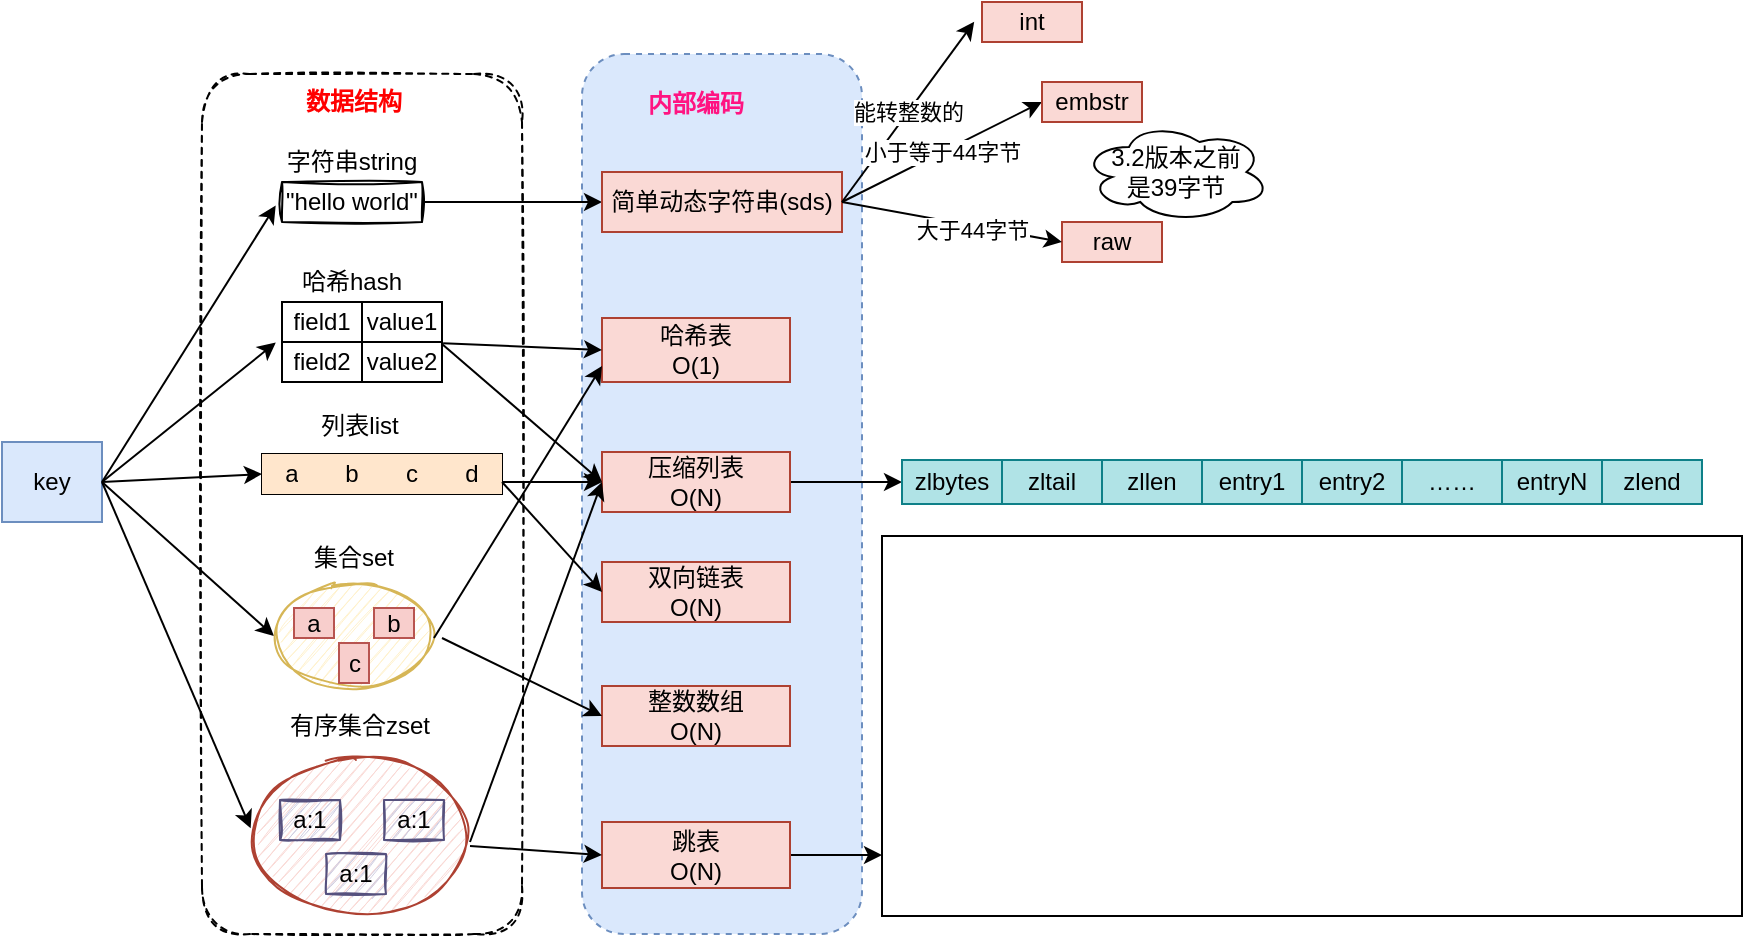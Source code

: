 <mxfile version="16.2.1" type="github">
  <diagram id="JArlyNFfzbbGBdshlCtq" name="第 1 页">
    <mxGraphModel dx="1185" dy="643" grid="1" gridSize="10" guides="1" tooltips="1" connect="1" arrows="1" fold="1" page="0" pageScale="1" pageWidth="827" pageHeight="1169" math="0" shadow="0">
      <root>
        <mxCell id="0" />
        <mxCell id="1" parent="0" />
        <mxCell id="MHJmV0SKcmVqqXW4cqxN-1" value="" style="rounded=1;whiteSpace=wrap;html=1;dashed=1;fillColor=#dae8fc;strokeColor=#6c8ebf;" vertex="1" parent="1">
          <mxGeometry x="300" y="46" width="140" height="440" as="geometry" />
        </mxCell>
        <mxCell id="4HtywXxIrrCP3sspHy2d-1" value="key" style="rounded=0;whiteSpace=wrap;html=1;fillColor=#dae8fc;strokeColor=#6c8ebf;" parent="1" vertex="1">
          <mxGeometry x="10" y="240" width="50" height="40" as="geometry" />
        </mxCell>
        <mxCell id="4HtywXxIrrCP3sspHy2d-3" value="" style="rounded=1;whiteSpace=wrap;html=1;dashed=1;sketch=1;" parent="1" vertex="1">
          <mxGeometry x="110" y="56" width="160" height="430" as="geometry" />
        </mxCell>
        <mxCell id="4HtywXxIrrCP3sspHy2d-5" value="字符串string" style="text;html=1;strokeColor=none;fillColor=none;align=center;verticalAlign=middle;whiteSpace=wrap;rounded=0;dashed=1;sketch=1;" parent="1" vertex="1">
          <mxGeometry x="150" y="90" width="70" height="20" as="geometry" />
        </mxCell>
        <mxCell id="4HtywXxIrrCP3sspHy2d-6" value="&quot;hello world&quot;" style="rounded=0;whiteSpace=wrap;html=1;sketch=1;" parent="1" vertex="1">
          <mxGeometry x="150" y="110" width="70" height="20" as="geometry" />
        </mxCell>
        <mxCell id="4HtywXxIrrCP3sspHy2d-7" value="哈希hash" style="text;html=1;strokeColor=none;fillColor=none;align=center;verticalAlign=middle;whiteSpace=wrap;rounded=0;dashed=1;sketch=1;" parent="1" vertex="1">
          <mxGeometry x="150" y="150" width="70" height="20" as="geometry" />
        </mxCell>
        <mxCell id="4HtywXxIrrCP3sspHy2d-9" value="" style="shape=table;html=1;whiteSpace=wrap;startSize=0;container=1;collapsible=0;childLayout=tableLayout;" parent="1" vertex="1">
          <mxGeometry x="150" y="170" width="80" height="40" as="geometry" />
        </mxCell>
        <mxCell id="4HtywXxIrrCP3sspHy2d-10" value="" style="shape=partialRectangle;html=1;whiteSpace=wrap;collapsible=0;dropTarget=0;pointerEvents=0;fillColor=none;top=0;left=0;bottom=0;right=0;points=[[0,0.5],[1,0.5]];portConstraint=eastwest;" parent="4HtywXxIrrCP3sspHy2d-9" vertex="1">
          <mxGeometry width="80" height="20" as="geometry" />
        </mxCell>
        <mxCell id="4HtywXxIrrCP3sspHy2d-11" value="field1" style="shape=partialRectangle;html=1;whiteSpace=wrap;connectable=0;overflow=hidden;fillColor=none;top=0;left=0;bottom=0;right=0;" parent="4HtywXxIrrCP3sspHy2d-10" vertex="1">
          <mxGeometry width="40" height="20" as="geometry" />
        </mxCell>
        <mxCell id="4HtywXxIrrCP3sspHy2d-12" value="value1" style="shape=partialRectangle;html=1;whiteSpace=wrap;connectable=0;overflow=hidden;fillColor=none;top=0;left=0;bottom=0;right=0;" parent="4HtywXxIrrCP3sspHy2d-10" vertex="1">
          <mxGeometry x="40" width="40" height="20" as="geometry" />
        </mxCell>
        <mxCell id="4HtywXxIrrCP3sspHy2d-13" value="" style="shape=partialRectangle;html=1;whiteSpace=wrap;collapsible=0;dropTarget=0;pointerEvents=0;fillColor=none;top=0;left=0;bottom=0;right=0;points=[[0,0.5],[1,0.5]];portConstraint=eastwest;" parent="4HtywXxIrrCP3sspHy2d-9" vertex="1">
          <mxGeometry y="20" width="80" height="20" as="geometry" />
        </mxCell>
        <mxCell id="4HtywXxIrrCP3sspHy2d-14" value="field2" style="shape=partialRectangle;html=1;whiteSpace=wrap;connectable=0;overflow=hidden;fillColor=none;top=0;left=0;bottom=0;right=0;" parent="4HtywXxIrrCP3sspHy2d-13" vertex="1">
          <mxGeometry width="40" height="20" as="geometry" />
        </mxCell>
        <mxCell id="4HtywXxIrrCP3sspHy2d-15" value="value2" style="shape=partialRectangle;html=1;whiteSpace=wrap;connectable=0;overflow=hidden;fillColor=none;top=0;left=0;bottom=0;right=0;" parent="4HtywXxIrrCP3sspHy2d-13" vertex="1">
          <mxGeometry x="40" width="40" height="20" as="geometry" />
        </mxCell>
        <mxCell id="4HtywXxIrrCP3sspHy2d-44" value="&lt;font color=&quot;#ff0000&quot;&gt;&lt;b&gt;数据结构&lt;/b&gt;&lt;/font&gt;" style="text;html=1;strokeColor=none;fillColor=none;align=center;verticalAlign=middle;whiteSpace=wrap;rounded=0;sketch=1;" parent="1" vertex="1">
          <mxGeometry x="151" y="60" width="70" height="20" as="geometry" />
        </mxCell>
        <mxCell id="4HtywXxIrrCP3sspHy2d-45" value="" style="endArrow=classic;html=1;entryX=-0.045;entryY=0.586;entryDx=0;entryDy=0;entryPerimeter=0;" parent="1" target="4HtywXxIrrCP3sspHy2d-6" edge="1">
          <mxGeometry width="50" height="50" relative="1" as="geometry">
            <mxPoint x="60" y="260" as="sourcePoint" />
            <mxPoint x="110" y="200" as="targetPoint" />
          </mxGeometry>
        </mxCell>
        <mxCell id="4HtywXxIrrCP3sspHy2d-46" value="" style="endArrow=classic;html=1;entryX=-0.039;entryY=0.014;entryDx=0;entryDy=0;entryPerimeter=0;exitX=1;exitY=0.5;exitDx=0;exitDy=0;" parent="1" source="4HtywXxIrrCP3sspHy2d-1" target="4HtywXxIrrCP3sspHy2d-13" edge="1">
          <mxGeometry width="50" height="50" relative="1" as="geometry">
            <mxPoint x="60" y="250" as="sourcePoint" />
            <mxPoint x="110" y="200" as="targetPoint" />
          </mxGeometry>
        </mxCell>
        <mxCell id="4HtywXxIrrCP3sspHy2d-47" value="" style="endArrow=classic;html=1;exitX=1;exitY=0.5;exitDx=0;exitDy=0;entryX=0;entryY=0.5;entryDx=0;entryDy=0;" parent="1" source="4HtywXxIrrCP3sspHy2d-6" target="4HtywXxIrrCP3sspHy2d-54" edge="1">
          <mxGeometry width="50" height="50" relative="1" as="geometry">
            <mxPoint x="420" y="390" as="sourcePoint" />
            <mxPoint x="470" y="340" as="targetPoint" />
          </mxGeometry>
        </mxCell>
        <mxCell id="4HtywXxIrrCP3sspHy2d-48" value="" style="endArrow=classic;html=1;entryX=0;entryY=0.5;entryDx=0;entryDy=0;" parent="1" target="4HtywXxIrrCP3sspHy2d-26" edge="1">
          <mxGeometry width="50" height="50" relative="1" as="geometry">
            <mxPoint x="60" y="260" as="sourcePoint" />
            <mxPoint x="100" y="280" as="targetPoint" />
          </mxGeometry>
        </mxCell>
        <mxCell id="4HtywXxIrrCP3sspHy2d-49" value="" style="endArrow=classic;html=1;entryX=0.003;entryY=0.452;entryDx=0;entryDy=0;entryPerimeter=0;" parent="1" target="4HtywXxIrrCP3sspHy2d-33" edge="1">
          <mxGeometry width="50" height="50" relative="1" as="geometry">
            <mxPoint x="60" y="260" as="sourcePoint" />
            <mxPoint x="80" y="300" as="targetPoint" />
          </mxGeometry>
        </mxCell>
        <mxCell id="4HtywXxIrrCP3sspHy2d-50" value="" style="endArrow=classic;html=1;entryX=0;entryY=0.5;entryDx=0;entryDy=0;exitX=1;exitY=0.5;exitDx=0;exitDy=0;" parent="1" source="4HtywXxIrrCP3sspHy2d-1" target="4HtywXxIrrCP3sspHy2d-21" edge="1">
          <mxGeometry width="50" height="50" relative="1" as="geometry">
            <mxPoint x="60" y="250" as="sourcePoint" />
            <mxPoint x="110" y="200" as="targetPoint" />
          </mxGeometry>
        </mxCell>
        <mxCell id="4HtywXxIrrCP3sspHy2d-51" value="" style="group;sketch=0;" parent="1" vertex="1" connectable="0">
          <mxGeometry x="146" y="288" width="80" height="74" as="geometry" />
        </mxCell>
        <mxCell id="4HtywXxIrrCP3sspHy2d-17" value="集合set" style="text;html=1;strokeColor=none;fillColor=none;align=center;verticalAlign=middle;whiteSpace=wrap;rounded=0;dashed=1;sketch=1;" parent="4HtywXxIrrCP3sspHy2d-51" vertex="1">
          <mxGeometry x="5" width="70" height="20" as="geometry" />
        </mxCell>
        <mxCell id="4HtywXxIrrCP3sspHy2d-34" value="" style="group" parent="4HtywXxIrrCP3sspHy2d-51" vertex="1" connectable="0">
          <mxGeometry y="24" width="80" height="50" as="geometry" />
        </mxCell>
        <mxCell id="4HtywXxIrrCP3sspHy2d-26" value="" style="ellipse;whiteSpace=wrap;html=1;rounded=1;sketch=1;fillColor=#fff2cc;strokeColor=#d6b656;fillStyle=auto;" parent="4HtywXxIrrCP3sspHy2d-34" vertex="1">
          <mxGeometry width="80" height="50" as="geometry" />
        </mxCell>
        <mxCell id="4HtywXxIrrCP3sspHy2d-27" value="a" style="rounded=0;whiteSpace=wrap;html=1;sketch=0;fillColor=#f8cecc;strokeColor=#b85450;" parent="4HtywXxIrrCP3sspHy2d-34" vertex="1">
          <mxGeometry x="10" y="11" width="20" height="15" as="geometry" />
        </mxCell>
        <mxCell id="4HtywXxIrrCP3sspHy2d-28" value="b" style="rounded=0;whiteSpace=wrap;html=1;sketch=0;fillColor=#f8cecc;strokeColor=#b85450;" parent="4HtywXxIrrCP3sspHy2d-34" vertex="1">
          <mxGeometry x="50" y="11" width="20" height="15" as="geometry" />
        </mxCell>
        <mxCell id="4HtywXxIrrCP3sspHy2d-30" value="c" style="rounded=0;whiteSpace=wrap;html=1;sketch=0;fillColor=#f8cecc;strokeColor=#b85450;direction=south;" parent="4HtywXxIrrCP3sspHy2d-34" vertex="1">
          <mxGeometry x="32.5" y="28.5" width="15" height="20" as="geometry" />
        </mxCell>
        <mxCell id="4HtywXxIrrCP3sspHy2d-52" value="" style="group" parent="1" vertex="1" connectable="0">
          <mxGeometry x="134" y="372" width="110" height="105" as="geometry" />
        </mxCell>
        <mxCell id="4HtywXxIrrCP3sspHy2d-19" value="有序集合zset" style="text;html=1;strokeColor=none;fillColor=none;align=center;verticalAlign=middle;whiteSpace=wrap;rounded=0;dashed=1;sketch=1;" parent="4HtywXxIrrCP3sspHy2d-52" vertex="1">
          <mxGeometry x="15" width="80" height="20" as="geometry" />
        </mxCell>
        <mxCell id="4HtywXxIrrCP3sspHy2d-42" value="" style="group" parent="4HtywXxIrrCP3sspHy2d-52" vertex="1" connectable="0">
          <mxGeometry y="25" width="110" height="80" as="geometry" />
        </mxCell>
        <mxCell id="4HtywXxIrrCP3sspHy2d-33" value="" style="ellipse;whiteSpace=wrap;html=1;rounded=1;sketch=1;fillColor=#fad9d5;strokeColor=#ae4132;" parent="4HtywXxIrrCP3sspHy2d-42" vertex="1">
          <mxGeometry width="110" height="80" as="geometry" />
        </mxCell>
        <mxCell id="4HtywXxIrrCP3sspHy2d-37" value="a:1" style="rounded=0;whiteSpace=wrap;html=1;sketch=1;fillColor=#d0cee2;strokeColor=#56517e;" parent="4HtywXxIrrCP3sspHy2d-42" vertex="1">
          <mxGeometry x="38" y="49" width="30" height="20" as="geometry" />
        </mxCell>
        <mxCell id="4HtywXxIrrCP3sspHy2d-38" value="a:1" style="rounded=0;whiteSpace=wrap;html=1;sketch=1;fillColor=#d0cee2;strokeColor=#56517e;" parent="4HtywXxIrrCP3sspHy2d-42" vertex="1">
          <mxGeometry x="15" y="22" width="30" height="20" as="geometry" />
        </mxCell>
        <mxCell id="4HtywXxIrrCP3sspHy2d-39" value="a:1" style="rounded=0;whiteSpace=wrap;html=1;sketch=1;fillColor=#d0cee2;strokeColor=#56517e;" parent="4HtywXxIrrCP3sspHy2d-42" vertex="1">
          <mxGeometry x="67" y="22" width="30" height="20" as="geometry" />
        </mxCell>
        <mxCell id="4HtywXxIrrCP3sspHy2d-53" value="" style="group" parent="1" vertex="1" connectable="0">
          <mxGeometry x="140" y="222" width="120" height="44" as="geometry" />
        </mxCell>
        <mxCell id="4HtywXxIrrCP3sspHy2d-16" value="列表list" style="text;html=1;strokeColor=none;fillColor=none;align=center;verticalAlign=middle;whiteSpace=wrap;rounded=0;sketch=1;" parent="4HtywXxIrrCP3sspHy2d-53" vertex="1">
          <mxGeometry x="14" width="70" height="20" as="geometry" />
        </mxCell>
        <mxCell id="4HtywXxIrrCP3sspHy2d-20" value="" style="shape=table;html=1;whiteSpace=wrap;startSize=0;container=1;collapsible=0;childLayout=tableLayout;" parent="4HtywXxIrrCP3sspHy2d-53" vertex="1">
          <mxGeometry y="24" width="120" height="20" as="geometry" />
        </mxCell>
        <mxCell id="4HtywXxIrrCP3sspHy2d-21" value="" style="shape=partialRectangle;html=1;whiteSpace=wrap;collapsible=0;dropTarget=0;pointerEvents=0;fillColor=none;top=0;left=0;bottom=0;right=0;points=[[0,0.5],[1,0.5]];portConstraint=eastwest;" parent="4HtywXxIrrCP3sspHy2d-20" vertex="1">
          <mxGeometry width="120" height="20" as="geometry" />
        </mxCell>
        <mxCell id="4HtywXxIrrCP3sspHy2d-22" value="a" style="shape=partialRectangle;html=1;whiteSpace=wrap;connectable=0;overflow=hidden;fillColor=#ffe6cc;top=0;left=0;bottom=0;right=0;strokeColor=#d79b00;" parent="4HtywXxIrrCP3sspHy2d-21" vertex="1">
          <mxGeometry width="30" height="20" as="geometry" />
        </mxCell>
        <mxCell id="4HtywXxIrrCP3sspHy2d-23" value="b" style="shape=partialRectangle;html=1;whiteSpace=wrap;connectable=0;overflow=hidden;fillColor=#ffe6cc;top=0;left=0;bottom=0;right=0;strokeColor=#d79b00;" parent="4HtywXxIrrCP3sspHy2d-21" vertex="1">
          <mxGeometry x="30" width="30" height="20" as="geometry" />
        </mxCell>
        <mxCell id="4HtywXxIrrCP3sspHy2d-24" value="c" style="shape=partialRectangle;html=1;whiteSpace=wrap;connectable=0;overflow=hidden;fillColor=#ffe6cc;top=0;left=0;bottom=0;right=0;strokeColor=#d79b00;" parent="4HtywXxIrrCP3sspHy2d-21" vertex="1">
          <mxGeometry x="60" width="30" height="20" as="geometry" />
        </mxCell>
        <mxCell id="4HtywXxIrrCP3sspHy2d-25" value="d" style="shape=partialRectangle;html=1;whiteSpace=wrap;connectable=0;overflow=hidden;fillColor=#ffe6cc;top=0;left=0;bottom=0;right=0;strokeColor=#d79b00;" parent="4HtywXxIrrCP3sspHy2d-21" vertex="1">
          <mxGeometry x="90" width="30" height="20" as="geometry" />
        </mxCell>
        <mxCell id="4HtywXxIrrCP3sspHy2d-54" value="简单动态字符串(sds)" style="rounded=0;whiteSpace=wrap;html=1;sketch=0;fillColor=#fad9d5;strokeColor=#ae4132;" parent="1" vertex="1">
          <mxGeometry x="310" y="105" width="120" height="30" as="geometry" />
        </mxCell>
        <mxCell id="4HtywXxIrrCP3sspHy2d-55" value="能转整数的" style="endArrow=classic;html=1;entryX=-0.078;entryY=0.495;entryDx=0;entryDy=0;entryPerimeter=0;" parent="1" target="4HtywXxIrrCP3sspHy2d-60" edge="1">
          <mxGeometry width="50" height="50" relative="1" as="geometry">
            <mxPoint x="430" y="120" as="sourcePoint" />
            <mxPoint x="500" y="60" as="targetPoint" />
          </mxGeometry>
        </mxCell>
        <mxCell id="4HtywXxIrrCP3sspHy2d-57" value="小于等于44字节" style="endArrow=classic;html=1;entryX=0;entryY=0.5;entryDx=0;entryDy=0;" parent="1" target="4HtywXxIrrCP3sspHy2d-59" edge="1">
          <mxGeometry width="50" height="50" relative="1" as="geometry">
            <mxPoint x="430" y="120" as="sourcePoint" />
            <mxPoint x="530" y="110" as="targetPoint" />
          </mxGeometry>
        </mxCell>
        <mxCell id="4HtywXxIrrCP3sspHy2d-58" value="raw" style="rounded=0;whiteSpace=wrap;html=1;sketch=0;fillColor=#fad9d5;strokeColor=#ae4132;align=center;" parent="1" vertex="1">
          <mxGeometry x="540" y="130" width="50" height="20" as="geometry" />
        </mxCell>
        <mxCell id="4HtywXxIrrCP3sspHy2d-59" value="embstr" style="rounded=0;whiteSpace=wrap;html=1;sketch=0;fillColor=#fad9d5;strokeColor=#ae4132;align=center;" parent="1" vertex="1">
          <mxGeometry x="530" y="60" width="50" height="20" as="geometry" />
        </mxCell>
        <mxCell id="4HtywXxIrrCP3sspHy2d-60" value="int" style="rounded=0;whiteSpace=wrap;html=1;sketch=0;fillColor=#fad9d5;strokeColor=#ae4132;align=center;" parent="1" vertex="1">
          <mxGeometry x="500" y="20" width="50" height="20" as="geometry" />
        </mxCell>
        <mxCell id="4HtywXxIrrCP3sspHy2d-62" value="3.2版本之前&lt;br&gt;是39字节" style="ellipse;shape=cloud;whiteSpace=wrap;html=1;rounded=1;sketch=0;" parent="1" vertex="1">
          <mxGeometry x="550" y="80" width="94" height="50" as="geometry" />
        </mxCell>
        <mxCell id="4HtywXxIrrCP3sspHy2d-64" value="哈希表&lt;br&gt;O(1)" style="rounded=0;whiteSpace=wrap;html=1;sketch=0;fillColor=#fad9d5;strokeColor=#ae4132;" parent="1" vertex="1">
          <mxGeometry x="310" y="178" width="94" height="32" as="geometry" />
        </mxCell>
        <mxCell id="4HtywXxIrrCP3sspHy2d-86" style="edgeStyle=orthogonalEdgeStyle;rounded=0;orthogonalLoop=1;jettySize=auto;html=1;" parent="1" source="4HtywXxIrrCP3sspHy2d-65" target="4HtywXxIrrCP3sspHy2d-73" edge="1">
          <mxGeometry relative="1" as="geometry" />
        </mxCell>
        <mxCell id="4HtywXxIrrCP3sspHy2d-65" value="压缩列表&lt;br&gt;O(N)" style="rounded=0;whiteSpace=wrap;html=1;sketch=0;fillColor=#fad9d5;strokeColor=#ae4132;" parent="1" vertex="1">
          <mxGeometry x="310" y="245" width="94" height="30" as="geometry" />
        </mxCell>
        <mxCell id="4HtywXxIrrCP3sspHy2d-66" value="双向链表&lt;br&gt;O(N)" style="rounded=0;whiteSpace=wrap;html=1;sketch=0;fillColor=#fad9d5;strokeColor=#ae4132;" parent="1" vertex="1">
          <mxGeometry x="310" y="300" width="94" height="30" as="geometry" />
        </mxCell>
        <mxCell id="4HtywXxIrrCP3sspHy2d-67" value="整数数组&lt;br&gt;O(N)" style="rounded=0;whiteSpace=wrap;html=1;sketch=0;fillColor=#fad9d5;strokeColor=#ae4132;" parent="1" vertex="1">
          <mxGeometry x="310" y="362" width="94" height="30" as="geometry" />
        </mxCell>
        <mxCell id="4HtywXxIrrCP3sspHy2d-96" style="edgeStyle=orthogonalEdgeStyle;rounded=0;orthogonalLoop=1;jettySize=auto;html=1;" parent="1" source="4HtywXxIrrCP3sspHy2d-68" target="4HtywXxIrrCP3sspHy2d-97" edge="1">
          <mxGeometry relative="1" as="geometry">
            <mxPoint x="460" y="380.0" as="targetPoint" />
            <Array as="points">
              <mxPoint x="450" y="447" />
              <mxPoint x="450" y="400" />
            </Array>
          </mxGeometry>
        </mxCell>
        <mxCell id="4HtywXxIrrCP3sspHy2d-68" value="跳表&lt;br&gt;O(N)" style="rounded=0;whiteSpace=wrap;html=1;sketch=0;fillColor=#fad9d5;strokeColor=#ae4132;" parent="1" vertex="1">
          <mxGeometry x="310" y="430" width="94" height="33" as="geometry" />
        </mxCell>
        <mxCell id="4HtywXxIrrCP3sspHy2d-69" value="" style="endArrow=classic;html=1;exitX=1;exitY=0.5;exitDx=0;exitDy=0;entryX=0;entryY=0.5;entryDx=0;entryDy=0;" parent="1" source="4HtywXxIrrCP3sspHy2d-54" target="4HtywXxIrrCP3sspHy2d-58" edge="1">
          <mxGeometry width="50" height="50" relative="1" as="geometry">
            <mxPoint x="490" y="220" as="sourcePoint" />
            <mxPoint x="540" y="170" as="targetPoint" />
          </mxGeometry>
        </mxCell>
        <mxCell id="4HtywXxIrrCP3sspHy2d-70" value="大于44字节" style="edgeLabel;html=1;align=center;verticalAlign=middle;resizable=0;points=[];" parent="4HtywXxIrrCP3sspHy2d-69" vertex="1" connectable="0">
          <mxGeometry x="0.193" y="-2" relative="1" as="geometry">
            <mxPoint as="offset" />
          </mxGeometry>
        </mxCell>
        <mxCell id="4HtywXxIrrCP3sspHy2d-71" value="" style="endArrow=classic;html=1;entryX=0;entryY=0.5;entryDx=0;entryDy=0;exitX=1.007;exitY=0.029;exitDx=0;exitDy=0;exitPerimeter=0;" parent="1" source="4HtywXxIrrCP3sspHy2d-13" target="4HtywXxIrrCP3sspHy2d-64" edge="1">
          <mxGeometry width="50" height="50" relative="1" as="geometry">
            <mxPoint x="230" y="188" as="sourcePoint" />
            <mxPoint x="300" y="150" as="targetPoint" />
          </mxGeometry>
        </mxCell>
        <mxCell id="4HtywXxIrrCP3sspHy2d-72" value="" style="endArrow=classic;html=1;entryX=0;entryY=0.5;entryDx=0;entryDy=0;" parent="1" target="4HtywXxIrrCP3sspHy2d-65" edge="1">
          <mxGeometry width="50" height="50" relative="1" as="geometry">
            <mxPoint x="230" y="191" as="sourcePoint" />
            <mxPoint x="210" y="290" as="targetPoint" />
          </mxGeometry>
        </mxCell>
        <mxCell id="4HtywXxIrrCP3sspHy2d-81" value="" style="group" parent="1" vertex="1" connectable="0">
          <mxGeometry x="460" y="249" width="400" height="22" as="geometry" />
        </mxCell>
        <mxCell id="4HtywXxIrrCP3sspHy2d-73" value="zlbytes" style="rounded=0;whiteSpace=wrap;html=1;sketch=0;fillColor=#b0e3e6;strokeColor=#0e8088;" parent="4HtywXxIrrCP3sspHy2d-81" vertex="1">
          <mxGeometry width="50" height="22" as="geometry" />
        </mxCell>
        <mxCell id="4HtywXxIrrCP3sspHy2d-74" value="zltail" style="rounded=0;whiteSpace=wrap;html=1;sketch=0;fillColor=#b0e3e6;strokeColor=#0e8088;" parent="4HtywXxIrrCP3sspHy2d-81" vertex="1">
          <mxGeometry x="50" width="50" height="22" as="geometry" />
        </mxCell>
        <mxCell id="4HtywXxIrrCP3sspHy2d-75" value="zllen" style="rounded=0;whiteSpace=wrap;html=1;sketch=0;fillColor=#b0e3e6;strokeColor=#0e8088;" parent="4HtywXxIrrCP3sspHy2d-81" vertex="1">
          <mxGeometry x="100" width="50" height="22" as="geometry" />
        </mxCell>
        <mxCell id="4HtywXxIrrCP3sspHy2d-76" value="entry1" style="rounded=0;whiteSpace=wrap;html=1;sketch=0;fillColor=#b0e3e6;strokeColor=#0e8088;" parent="4HtywXxIrrCP3sspHy2d-81" vertex="1">
          <mxGeometry x="150" width="50" height="22" as="geometry" />
        </mxCell>
        <mxCell id="4HtywXxIrrCP3sspHy2d-77" value="entry2" style="rounded=0;whiteSpace=wrap;html=1;sketch=0;fillColor=#b0e3e6;strokeColor=#0e8088;" parent="4HtywXxIrrCP3sspHy2d-81" vertex="1">
          <mxGeometry x="200" width="50" height="22" as="geometry" />
        </mxCell>
        <mxCell id="4HtywXxIrrCP3sspHy2d-78" value="……" style="rounded=0;whiteSpace=wrap;html=1;sketch=0;fillColor=#b0e3e6;strokeColor=#0e8088;" parent="4HtywXxIrrCP3sspHy2d-81" vertex="1">
          <mxGeometry x="250" width="50" height="22" as="geometry" />
        </mxCell>
        <mxCell id="4HtywXxIrrCP3sspHy2d-79" value="entryN" style="rounded=0;whiteSpace=wrap;html=1;sketch=0;fillColor=#b0e3e6;strokeColor=#0e8088;" parent="4HtywXxIrrCP3sspHy2d-81" vertex="1">
          <mxGeometry x="300" width="50" height="22" as="geometry" />
        </mxCell>
        <mxCell id="4HtywXxIrrCP3sspHy2d-80" value="zlend" style="rounded=0;whiteSpace=wrap;html=1;sketch=0;fillColor=#b0e3e6;strokeColor=#0e8088;" parent="4HtywXxIrrCP3sspHy2d-81" vertex="1">
          <mxGeometry x="350" width="50" height="22" as="geometry" />
        </mxCell>
        <mxCell id="4HtywXxIrrCP3sspHy2d-89" value="" style="endArrow=classic;html=1;entryX=0;entryY=0.5;entryDx=0;entryDy=0;" parent="1" target="4HtywXxIrrCP3sspHy2d-65" edge="1">
          <mxGeometry width="50" height="50" relative="1" as="geometry">
            <mxPoint x="244" y="440" as="sourcePoint" />
            <mxPoint x="294" y="390" as="targetPoint" />
          </mxGeometry>
        </mxCell>
        <mxCell id="4HtywXxIrrCP3sspHy2d-90" value="" style="endArrow=classic;html=1;entryX=0;entryY=0.5;entryDx=0;entryDy=0;" parent="1" target="4HtywXxIrrCP3sspHy2d-65" edge="1">
          <mxGeometry width="50" height="50" relative="1" as="geometry">
            <mxPoint x="260" y="260" as="sourcePoint" />
            <mxPoint x="310" y="210" as="targetPoint" />
          </mxGeometry>
        </mxCell>
        <mxCell id="4HtywXxIrrCP3sspHy2d-91" value="" style="endArrow=classic;html=1;entryX=0;entryY=0.75;entryDx=0;entryDy=0;" parent="1" target="4HtywXxIrrCP3sspHy2d-64" edge="1">
          <mxGeometry width="50" height="50" relative="1" as="geometry">
            <mxPoint x="226" y="338" as="sourcePoint" />
            <mxPoint x="276" y="288" as="targetPoint" />
          </mxGeometry>
        </mxCell>
        <mxCell id="4HtywXxIrrCP3sspHy2d-92" value="" style="endArrow=classic;html=1;entryX=0;entryY=0.5;entryDx=0;entryDy=0;" parent="1" target="4HtywXxIrrCP3sspHy2d-66" edge="1">
          <mxGeometry width="50" height="50" relative="1" as="geometry">
            <mxPoint x="260" y="260" as="sourcePoint" />
            <mxPoint x="520" y="330" as="targetPoint" />
          </mxGeometry>
        </mxCell>
        <mxCell id="4HtywXxIrrCP3sspHy2d-93" value="" style="endArrow=classic;html=1;entryX=0;entryY=0.5;entryDx=0;entryDy=0;" parent="1" target="4HtywXxIrrCP3sspHy2d-67" edge="1">
          <mxGeometry width="50" height="50" relative="1" as="geometry">
            <mxPoint x="230" y="338" as="sourcePoint" />
            <mxPoint x="280" y="288" as="targetPoint" />
          </mxGeometry>
        </mxCell>
        <mxCell id="4HtywXxIrrCP3sspHy2d-94" value="" style="endArrow=classic;html=1;entryX=0;entryY=0.5;entryDx=0;entryDy=0;" parent="1" target="4HtywXxIrrCP3sspHy2d-68" edge="1">
          <mxGeometry width="50" height="50" relative="1" as="geometry">
            <mxPoint x="244" y="442" as="sourcePoint" />
            <mxPoint x="294" y="392" as="targetPoint" />
          </mxGeometry>
        </mxCell>
        <mxCell id="4HtywXxIrrCP3sspHy2d-97" value="" style="rounded=0;whiteSpace=wrap;html=1;sketch=0;" parent="1" vertex="1">
          <mxGeometry x="450" y="287" width="430" height="190" as="geometry" />
        </mxCell>
        <mxCell id="MHJmV0SKcmVqqXW4cqxN-3" value="&lt;b&gt;&lt;font color=&quot;#ff1482&quot;&gt;内部编码&lt;/font&gt;&lt;/b&gt;" style="text;html=1;strokeColor=none;fillColor=none;align=center;verticalAlign=middle;whiteSpace=wrap;rounded=0;dashed=1;" vertex="1" parent="1">
          <mxGeometry x="327" y="56" width="60" height="30" as="geometry" />
        </mxCell>
      </root>
    </mxGraphModel>
  </diagram>
</mxfile>
